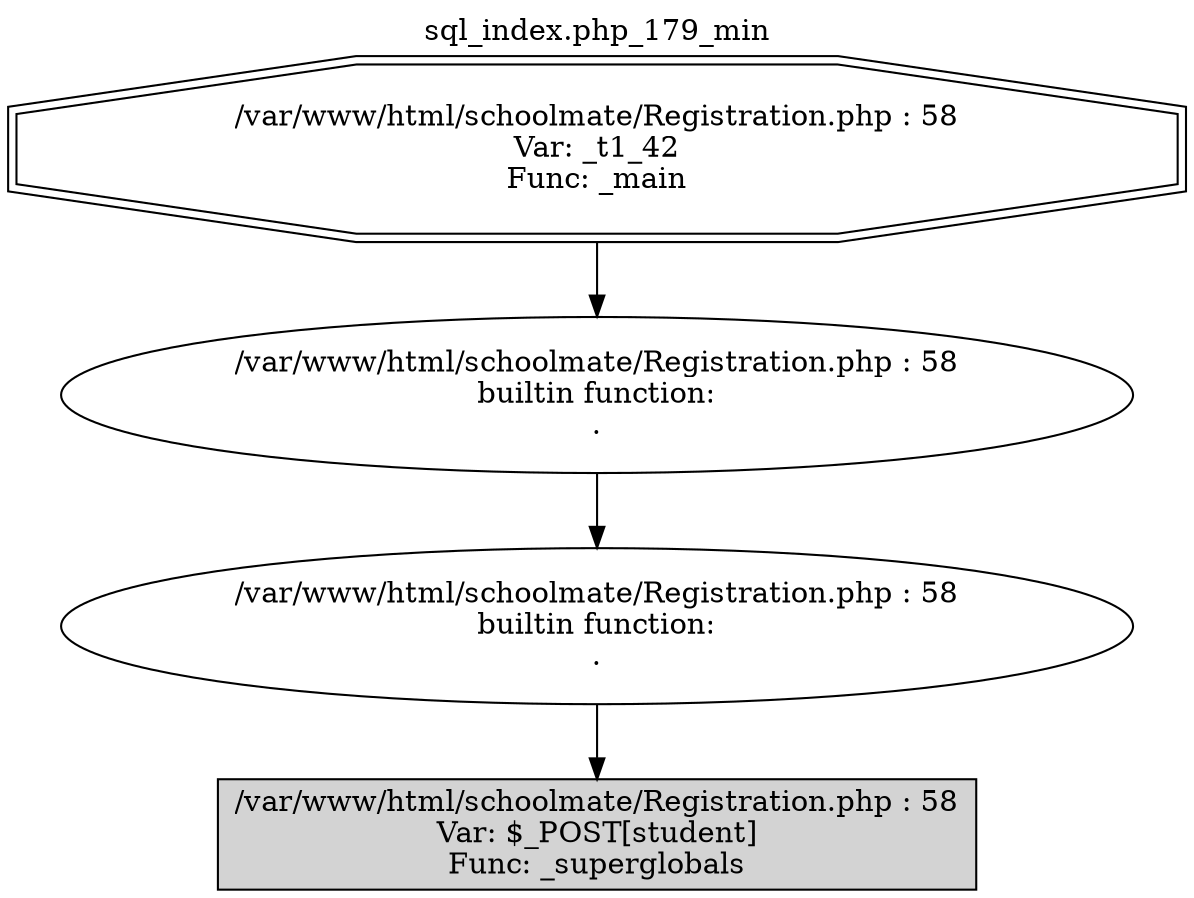 digraph cfg {
  label="sql_index.php_179_min";
  labelloc=t;
  n1 [shape=doubleoctagon, label="/var/www/html/schoolmate/Registration.php : 58\nVar: _t1_42\nFunc: _main\n"];
  n2 [shape=ellipse, label="/var/www/html/schoolmate/Registration.php : 58\nbuiltin function:\n.\n"];
  n3 [shape=ellipse, label="/var/www/html/schoolmate/Registration.php : 58\nbuiltin function:\n.\n"];
  n4 [shape=box, label="/var/www/html/schoolmate/Registration.php : 58\nVar: $_POST[student]\nFunc: _superglobals\n",style=filled];
  n1 -> n2;
  n2 -> n3;
  n3 -> n4;
}
